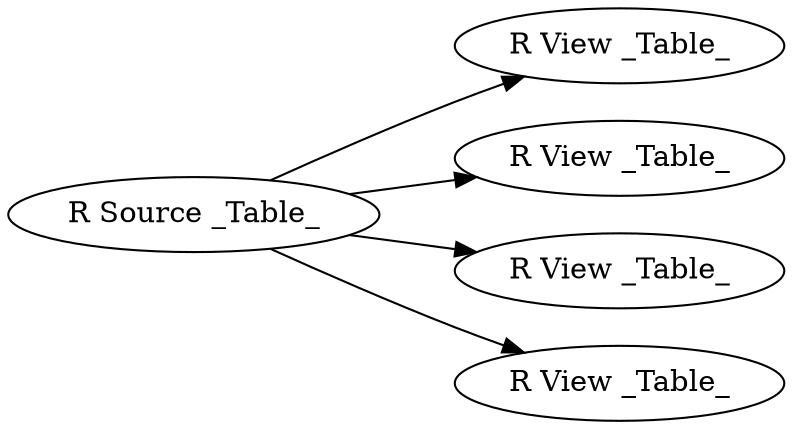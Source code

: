 digraph {
	44 -> 45
	44 -> 47
	44 -> 46
	44 -> 48
	48 [label="R View _Table_"]
	44 [label="R Source _Table_"]
	46 [label="R View _Table_"]
	47 [label="R View _Table_"]
	45 [label="R View _Table_"]
	rankdir=LR
}
